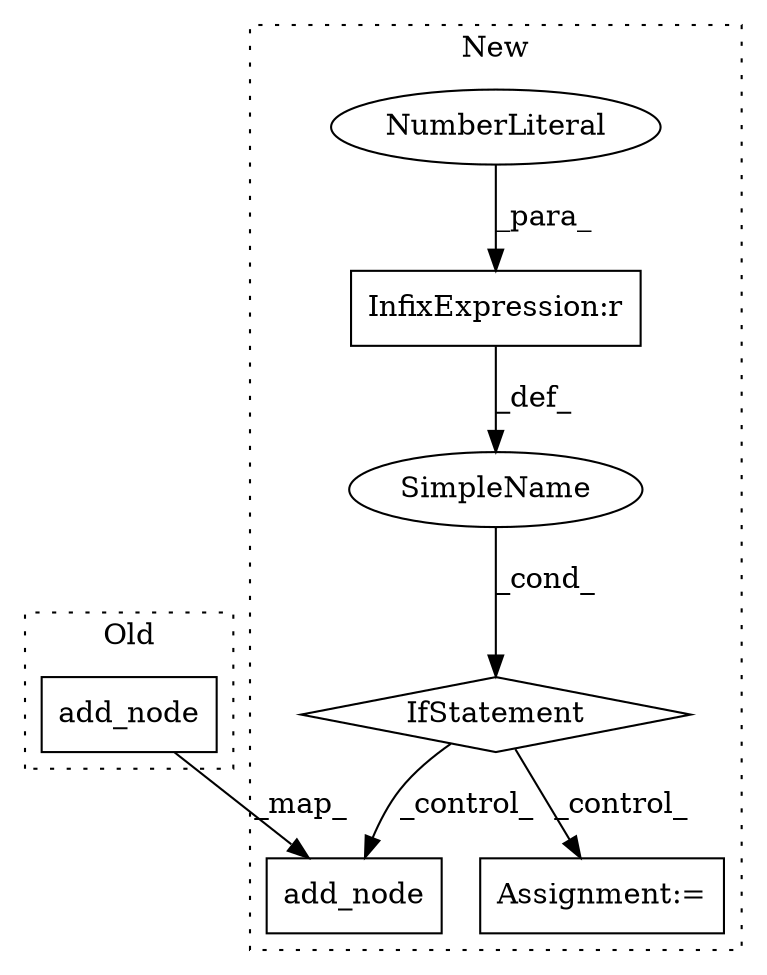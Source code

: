 digraph G {
subgraph cluster0 {
1 [label="add_node" a="32" s="2561,2620" l="9,1" shape="box"];
label = "Old";
style="dotted";
}
subgraph cluster1 {
2 [label="add_node" a="32" s="3528,3599" l="9,1" shape="box"];
3 [label="IfStatement" a="25" s="3477,3508" l="4,2" shape="diamond"];
4 [label="SimpleName" a="42" s="" l="" shape="ellipse"];
5 [label="InfixExpression:r" a="27" s="3504" l="3" shape="box"];
6 [label="NumberLiteral" a="34" s="3507" l="1" shape="ellipse"];
7 [label="Assignment:=" a="7" s="3622" l="1" shape="box"];
label = "New";
style="dotted";
}
1 -> 2 [label="_map_"];
3 -> 2 [label="_control_"];
3 -> 7 [label="_control_"];
4 -> 3 [label="_cond_"];
5 -> 4 [label="_def_"];
6 -> 5 [label="_para_"];
}